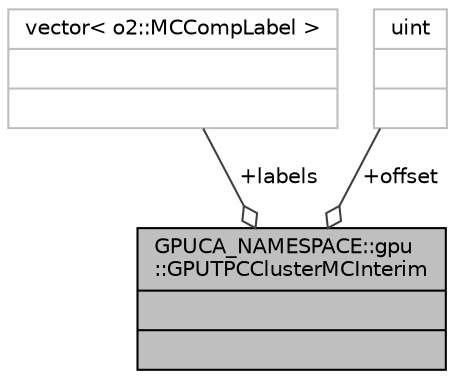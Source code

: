 digraph "GPUCA_NAMESPACE::gpu::GPUTPCClusterMCInterim"
{
 // INTERACTIVE_SVG=YES
  bgcolor="transparent";
  edge [fontname="Helvetica",fontsize="10",labelfontname="Helvetica",labelfontsize="10"];
  node [fontname="Helvetica",fontsize="10",shape=record];
  Node1 [label="{GPUCA_NAMESPACE::gpu\l::GPUTPCClusterMCInterim\n||}",height=0.2,width=0.4,color="black", fillcolor="grey75", style="filled", fontcolor="black"];
  Node2 -> Node1 [color="grey25",fontsize="10",style="solid",label=" +labels" ,arrowhead="odiamond",fontname="Helvetica"];
  Node2 [label="{vector\< o2::MCCompLabel \>\n||}",height=0.2,width=0.4,color="grey75"];
  Node3 -> Node1 [color="grey25",fontsize="10",style="solid",label=" +offset" ,arrowhead="odiamond",fontname="Helvetica"];
  Node3 [label="{uint\n||}",height=0.2,width=0.4,color="grey75"];
}
